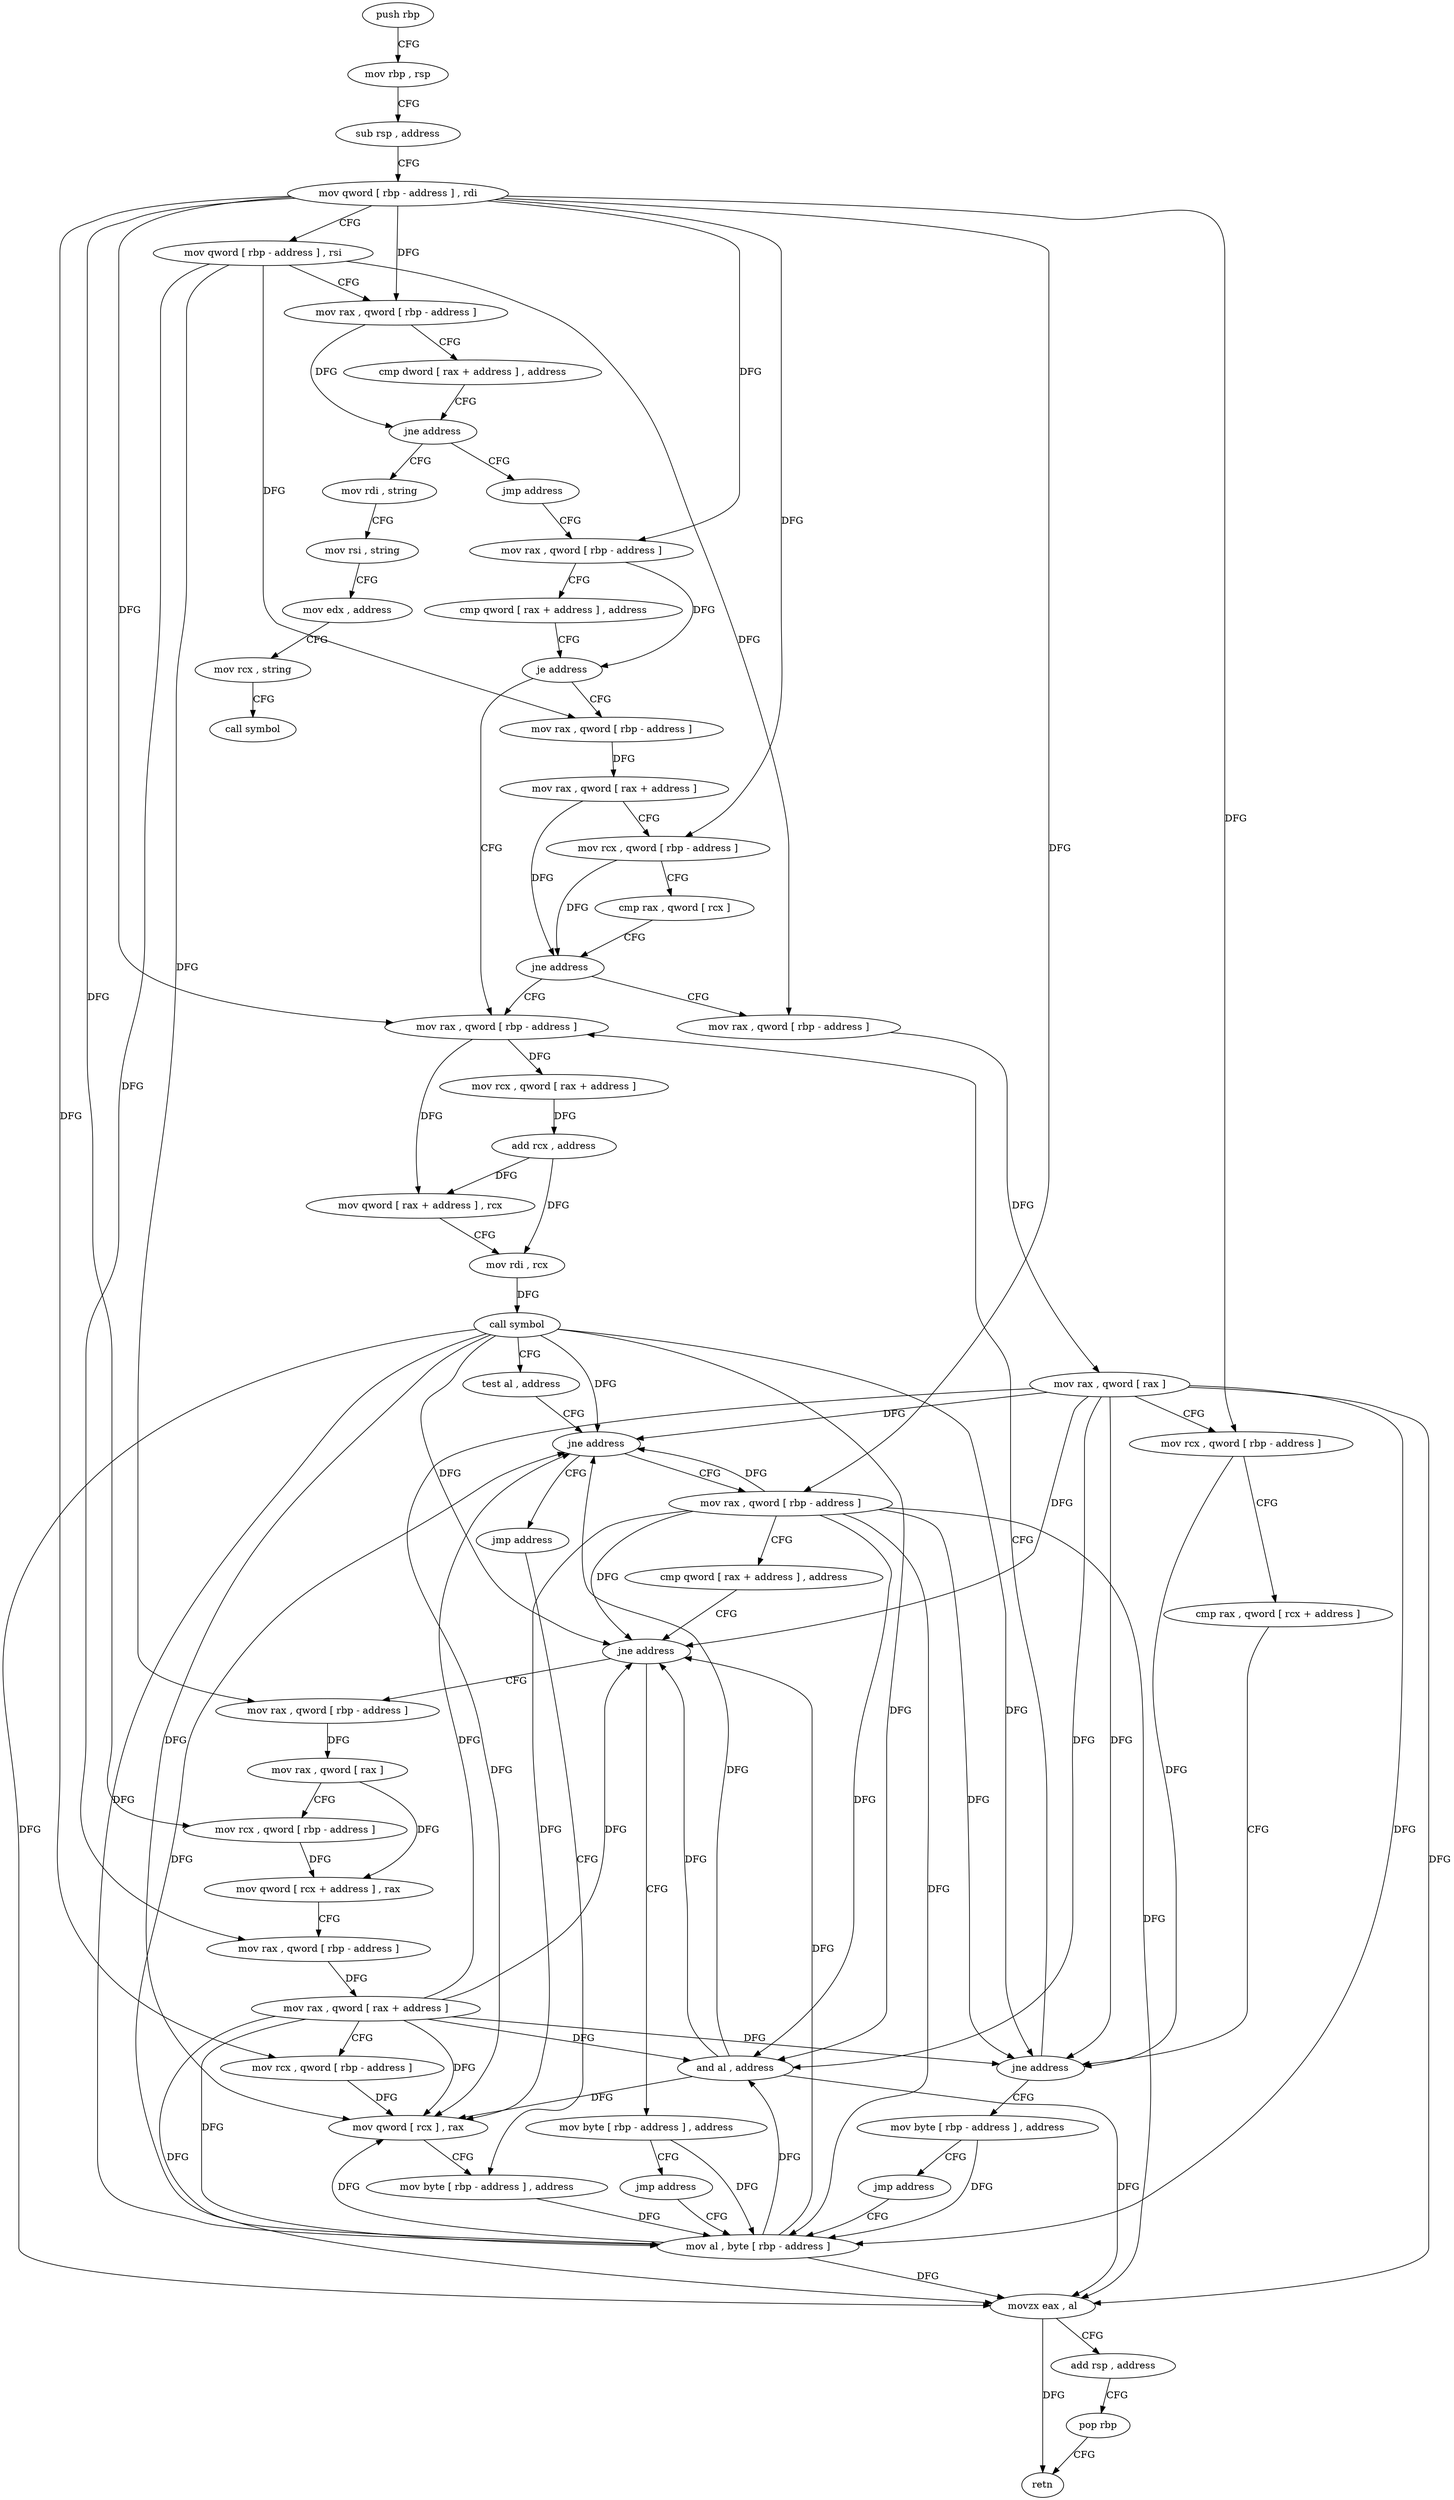 digraph "func" {
"4279296" [label = "push rbp" ]
"4279297" [label = "mov rbp , rsp" ]
"4279300" [label = "sub rsp , address" ]
"4279304" [label = "mov qword [ rbp - address ] , rdi" ]
"4279308" [label = "mov qword [ rbp - address ] , rsi" ]
"4279312" [label = "mov rax , qword [ rbp - address ]" ]
"4279316" [label = "cmp dword [ rax + address ] , address" ]
"4279323" [label = "jne address" ]
"4279334" [label = "mov rdi , string" ]
"4279329" [label = "jmp address" ]
"4279344" [label = "mov rsi , string" ]
"4279354" [label = "mov edx , address" ]
"4279359" [label = "mov rcx , string" ]
"4279369" [label = "call symbol" ]
"4279374" [label = "mov rax , qword [ rbp - address ]" ]
"4279378" [label = "cmp qword [ rax + address ] , address" ]
"4279383" [label = "je address" ]
"4279440" [label = "mov rax , qword [ rbp - address ]" ]
"4279389" [label = "mov rax , qword [ rbp - address ]" ]
"4279444" [label = "mov rcx , qword [ rax + address ]" ]
"4279448" [label = "add rcx , address" ]
"4279455" [label = "mov qword [ rax + address ] , rcx" ]
"4279459" [label = "mov rdi , rcx" ]
"4279462" [label = "call symbol" ]
"4279467" [label = "test al , address" ]
"4279469" [label = "jne address" ]
"4279480" [label = "mov rax , qword [ rbp - address ]" ]
"4279475" [label = "jmp address" ]
"4279393" [label = "mov rax , qword [ rax + address ]" ]
"4279397" [label = "mov rcx , qword [ rbp - address ]" ]
"4279401" [label = "cmp rax , qword [ rcx ]" ]
"4279404" [label = "jne address" ]
"4279410" [label = "mov rax , qword [ rbp - address ]" ]
"4279484" [label = "cmp qword [ rax + address ] , address" ]
"4279489" [label = "jne address" ]
"4279504" [label = "mov rax , qword [ rbp - address ]" ]
"4279495" [label = "mov byte [ rbp - address ] , address" ]
"4279534" [label = "mov byte [ rbp - address ] , address" ]
"4279414" [label = "mov rax , qword [ rax ]" ]
"4279417" [label = "mov rcx , qword [ rbp - address ]" ]
"4279421" [label = "cmp rax , qword [ rcx + address ]" ]
"4279425" [label = "jne address" ]
"4279431" [label = "mov byte [ rbp - address ] , address" ]
"4279508" [label = "mov rax , qword [ rax ]" ]
"4279511" [label = "mov rcx , qword [ rbp - address ]" ]
"4279515" [label = "mov qword [ rcx + address ] , rax" ]
"4279519" [label = "mov rax , qword [ rbp - address ]" ]
"4279523" [label = "mov rax , qword [ rax + address ]" ]
"4279527" [label = "mov rcx , qword [ rbp - address ]" ]
"4279531" [label = "mov qword [ rcx ] , rax" ]
"4279499" [label = "jmp address" ]
"4279538" [label = "mov al , byte [ rbp - address ]" ]
"4279435" [label = "jmp address" ]
"4279541" [label = "and al , address" ]
"4279543" [label = "movzx eax , al" ]
"4279546" [label = "add rsp , address" ]
"4279550" [label = "pop rbp" ]
"4279551" [label = "retn" ]
"4279296" -> "4279297" [ label = "CFG" ]
"4279297" -> "4279300" [ label = "CFG" ]
"4279300" -> "4279304" [ label = "CFG" ]
"4279304" -> "4279308" [ label = "CFG" ]
"4279304" -> "4279312" [ label = "DFG" ]
"4279304" -> "4279374" [ label = "DFG" ]
"4279304" -> "4279440" [ label = "DFG" ]
"4279304" -> "4279397" [ label = "DFG" ]
"4279304" -> "4279480" [ label = "DFG" ]
"4279304" -> "4279417" [ label = "DFG" ]
"4279304" -> "4279511" [ label = "DFG" ]
"4279304" -> "4279527" [ label = "DFG" ]
"4279308" -> "4279312" [ label = "CFG" ]
"4279308" -> "4279389" [ label = "DFG" ]
"4279308" -> "4279410" [ label = "DFG" ]
"4279308" -> "4279504" [ label = "DFG" ]
"4279308" -> "4279519" [ label = "DFG" ]
"4279312" -> "4279316" [ label = "CFG" ]
"4279312" -> "4279323" [ label = "DFG" ]
"4279316" -> "4279323" [ label = "CFG" ]
"4279323" -> "4279334" [ label = "CFG" ]
"4279323" -> "4279329" [ label = "CFG" ]
"4279334" -> "4279344" [ label = "CFG" ]
"4279329" -> "4279374" [ label = "CFG" ]
"4279344" -> "4279354" [ label = "CFG" ]
"4279354" -> "4279359" [ label = "CFG" ]
"4279359" -> "4279369" [ label = "CFG" ]
"4279374" -> "4279378" [ label = "CFG" ]
"4279374" -> "4279383" [ label = "DFG" ]
"4279378" -> "4279383" [ label = "CFG" ]
"4279383" -> "4279440" [ label = "CFG" ]
"4279383" -> "4279389" [ label = "CFG" ]
"4279440" -> "4279444" [ label = "DFG" ]
"4279440" -> "4279455" [ label = "DFG" ]
"4279389" -> "4279393" [ label = "DFG" ]
"4279444" -> "4279448" [ label = "DFG" ]
"4279448" -> "4279455" [ label = "DFG" ]
"4279448" -> "4279459" [ label = "DFG" ]
"4279455" -> "4279459" [ label = "CFG" ]
"4279459" -> "4279462" [ label = "DFG" ]
"4279462" -> "4279467" [ label = "CFG" ]
"4279462" -> "4279469" [ label = "DFG" ]
"4279462" -> "4279489" [ label = "DFG" ]
"4279462" -> "4279425" [ label = "DFG" ]
"4279462" -> "4279531" [ label = "DFG" ]
"4279462" -> "4279538" [ label = "DFG" ]
"4279462" -> "4279541" [ label = "DFG" ]
"4279462" -> "4279543" [ label = "DFG" ]
"4279467" -> "4279469" [ label = "CFG" ]
"4279469" -> "4279480" [ label = "CFG" ]
"4279469" -> "4279475" [ label = "CFG" ]
"4279480" -> "4279484" [ label = "CFG" ]
"4279480" -> "4279469" [ label = "DFG" ]
"4279480" -> "4279489" [ label = "DFG" ]
"4279480" -> "4279425" [ label = "DFG" ]
"4279480" -> "4279531" [ label = "DFG" ]
"4279480" -> "4279538" [ label = "DFG" ]
"4279480" -> "4279541" [ label = "DFG" ]
"4279480" -> "4279543" [ label = "DFG" ]
"4279475" -> "4279534" [ label = "CFG" ]
"4279393" -> "4279397" [ label = "CFG" ]
"4279393" -> "4279404" [ label = "DFG" ]
"4279397" -> "4279401" [ label = "CFG" ]
"4279397" -> "4279404" [ label = "DFG" ]
"4279401" -> "4279404" [ label = "CFG" ]
"4279404" -> "4279440" [ label = "CFG" ]
"4279404" -> "4279410" [ label = "CFG" ]
"4279410" -> "4279414" [ label = "DFG" ]
"4279484" -> "4279489" [ label = "CFG" ]
"4279489" -> "4279504" [ label = "CFG" ]
"4279489" -> "4279495" [ label = "CFG" ]
"4279504" -> "4279508" [ label = "DFG" ]
"4279495" -> "4279499" [ label = "CFG" ]
"4279495" -> "4279538" [ label = "DFG" ]
"4279534" -> "4279538" [ label = "DFG" ]
"4279414" -> "4279417" [ label = "CFG" ]
"4279414" -> "4279469" [ label = "DFG" ]
"4279414" -> "4279489" [ label = "DFG" ]
"4279414" -> "4279425" [ label = "DFG" ]
"4279414" -> "4279531" [ label = "DFG" ]
"4279414" -> "4279538" [ label = "DFG" ]
"4279414" -> "4279541" [ label = "DFG" ]
"4279414" -> "4279543" [ label = "DFG" ]
"4279417" -> "4279421" [ label = "CFG" ]
"4279417" -> "4279425" [ label = "DFG" ]
"4279421" -> "4279425" [ label = "CFG" ]
"4279425" -> "4279440" [ label = "CFG" ]
"4279425" -> "4279431" [ label = "CFG" ]
"4279431" -> "4279435" [ label = "CFG" ]
"4279431" -> "4279538" [ label = "DFG" ]
"4279508" -> "4279511" [ label = "CFG" ]
"4279508" -> "4279515" [ label = "DFG" ]
"4279511" -> "4279515" [ label = "DFG" ]
"4279515" -> "4279519" [ label = "CFG" ]
"4279519" -> "4279523" [ label = "DFG" ]
"4279523" -> "4279527" [ label = "CFG" ]
"4279523" -> "4279469" [ label = "DFG" ]
"4279523" -> "4279489" [ label = "DFG" ]
"4279523" -> "4279425" [ label = "DFG" ]
"4279523" -> "4279531" [ label = "DFG" ]
"4279523" -> "4279538" [ label = "DFG" ]
"4279523" -> "4279541" [ label = "DFG" ]
"4279523" -> "4279543" [ label = "DFG" ]
"4279527" -> "4279531" [ label = "DFG" ]
"4279531" -> "4279534" [ label = "CFG" ]
"4279499" -> "4279538" [ label = "CFG" ]
"4279538" -> "4279541" [ label = "DFG" ]
"4279538" -> "4279469" [ label = "DFG" ]
"4279538" -> "4279489" [ label = "DFG" ]
"4279538" -> "4279531" [ label = "DFG" ]
"4279538" -> "4279543" [ label = "DFG" ]
"4279435" -> "4279538" [ label = "CFG" ]
"4279541" -> "4279543" [ label = "DFG" ]
"4279541" -> "4279469" [ label = "DFG" ]
"4279541" -> "4279489" [ label = "DFG" ]
"4279541" -> "4279531" [ label = "DFG" ]
"4279543" -> "4279546" [ label = "CFG" ]
"4279543" -> "4279551" [ label = "DFG" ]
"4279546" -> "4279550" [ label = "CFG" ]
"4279550" -> "4279551" [ label = "CFG" ]
}

